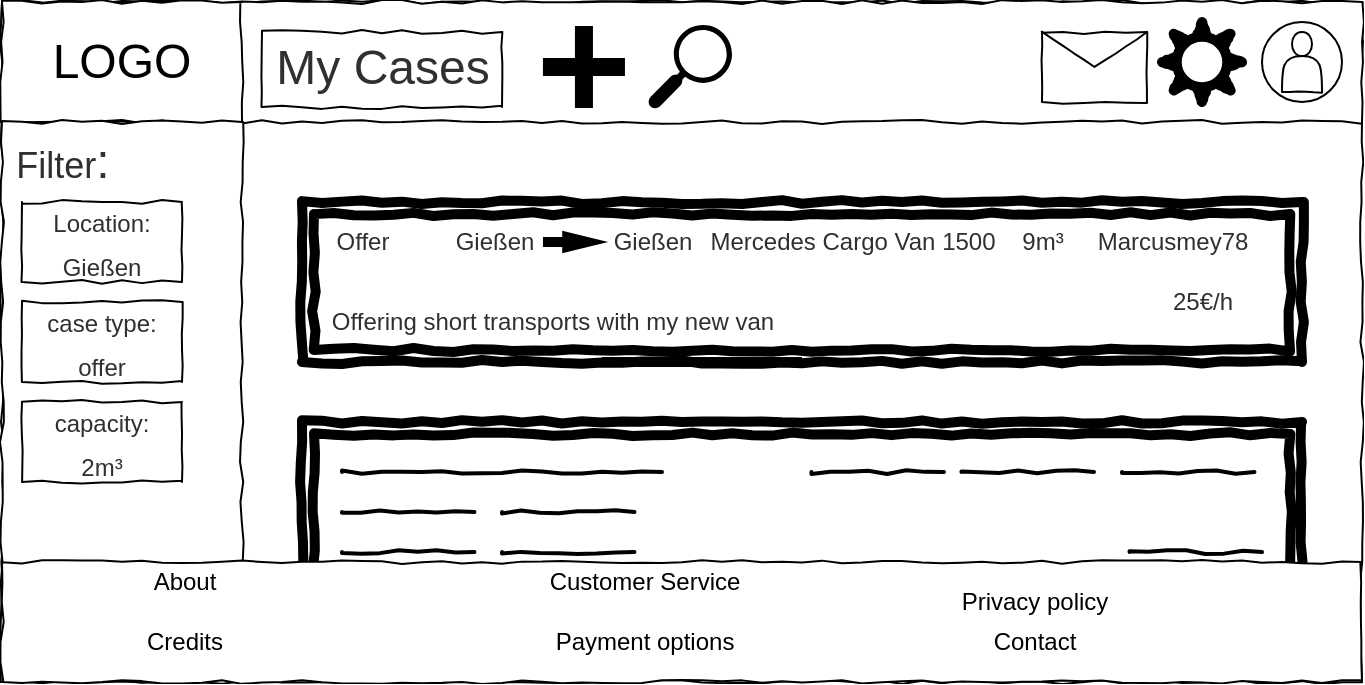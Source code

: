 <mxfile version="15.9.1" type="device"><diagram id="qDvhOiMLQDvqrx-M2qaT" name="Page-1"><mxGraphModel dx="1038" dy="495" grid="1" gridSize="10" guides="1" tooltips="1" connect="1" arrows="1" fold="1" page="1" pageScale="1" pageWidth="827" pageHeight="1169" math="0" shadow="0"><root><mxCell id="0"/><mxCell id="1" parent="0"/><mxCell id="5Obt_QfE2ZRN3Jh5w3WQ-1" value="" style="rounded=0;whiteSpace=wrap;html=1;comic=1;" parent="1" vertex="1"><mxGeometry x="70" y="40" width="680" height="340" as="geometry"/></mxCell><mxCell id="5Obt_QfE2ZRN3Jh5w3WQ-2" value="" style="rounded=0;whiteSpace=wrap;html=1;comic=1;" parent="1" vertex="1"><mxGeometry x="70" y="40" width="680" height="60" as="geometry"/></mxCell><mxCell id="5Obt_QfE2ZRN3Jh5w3WQ-3" value="&lt;font style=&quot;font-size: 24px&quot;&gt;LOGO&lt;/font&gt;" style="rounded=0;whiteSpace=wrap;html=1;comic=1;" parent="1" vertex="1"><mxGeometry x="70" y="40" width="120" height="60" as="geometry"/></mxCell><mxCell id="5Obt_QfE2ZRN3Jh5w3WQ-4" value="" style="rounded=0;whiteSpace=wrap;html=1;comic=1;fontSize=24;" parent="1" vertex="1"><mxGeometry x="70" y="100" width="120" height="280" as="geometry"/></mxCell><mxCell id="5Obt_QfE2ZRN3Jh5w3WQ-5" value="" style="ellipse;whiteSpace=wrap;html=1;aspect=fixed;comic=1;fontSize=24;" parent="1" vertex="1"><mxGeometry x="700" y="50" width="40" height="40" as="geometry"/></mxCell><mxCell id="5Obt_QfE2ZRN3Jh5w3WQ-9" value="" style="shape=actor;whiteSpace=wrap;html=1;comic=1;fontSize=24;fontColor=#FFFFFF;" parent="1" vertex="1"><mxGeometry x="710" y="55" width="20" height="30" as="geometry"/></mxCell><mxCell id="5Obt_QfE2ZRN3Jh5w3WQ-10" value="" style="shape=message;html=1;whiteSpace=wrap;html=1;outlineConnect=0;comic=1;fontSize=24;fontColor=#FFFFFF;" parent="1" vertex="1"><mxGeometry x="590" y="55" width="52.49" height="35" as="geometry"/></mxCell><mxCell id="5Obt_QfE2ZRN3Jh5w3WQ-11" value="" style="verticalLabelPosition=bottom;verticalAlign=top;html=1;shape=mxgraph.basic.sun;comic=1;fontSize=24;fontColor=#FFFFFF;strokeWidth=5;" parent="1" vertex="1"><mxGeometry x="650" y="50" width="40" height="40" as="geometry"/></mxCell><mxCell id="5Obt_QfE2ZRN3Jh5w3WQ-12" value="" style="shape=ext;double=1;rounded=0;whiteSpace=wrap;html=1;comic=1;fontSize=24;fontColor=#FFFFFF;strokeWidth=5;" parent="1" vertex="1"><mxGeometry x="220" y="140" width="500" height="80" as="geometry"/></mxCell><mxCell id="5Obt_QfE2ZRN3Jh5w3WQ-13" value="" style="shape=ext;double=1;rounded=0;whiteSpace=wrap;html=1;comic=1;fontSize=24;fontColor=#FFFFFF;strokeWidth=5;" parent="1" vertex="1"><mxGeometry x="220" y="250" width="500" height="80" as="geometry"/></mxCell><mxCell id="5Obt_QfE2ZRN3Jh5w3WQ-16" value="&lt;font style=&quot;font-size: 18px&quot;&gt;Filter&lt;/font&gt;:" style="text;html=1;resizable=0;autosize=1;align=center;verticalAlign=middle;points=[];fillColor=none;strokeColor=none;rounded=0;labelBackgroundColor=none;comic=1;fontSize=24;fontColor=#303030;" parent="1" vertex="1"><mxGeometry x="70" y="100" width="60" height="40" as="geometry"/></mxCell><mxCell id="5Obt_QfE2ZRN3Jh5w3WQ-17" value="&lt;div&gt;&lt;font style=&quot;font-size: 12px&quot;&gt;Location:&lt;/font&gt;&lt;/div&gt;&lt;div&gt;&lt;font style=&quot;font-size: 12px&quot;&gt;&lt;font style=&quot;font-size: 12px&quot;&gt;Gießen&lt;/font&gt;&lt;br&gt;&lt;/font&gt;&lt;/div&gt;" style="rounded=0;whiteSpace=wrap;html=1;labelBackgroundColor=none;comic=1;fontSize=18;fontColor=#303030;strokeWidth=1;" parent="1" vertex="1"><mxGeometry x="80" y="140" width="80" height="40" as="geometry"/></mxCell><mxCell id="5Obt_QfE2ZRN3Jh5w3WQ-18" value="&lt;font style=&quot;font-size: 12px&quot;&gt;case type:&lt;/font&gt; &lt;font style=&quot;font-size: 12px&quot;&gt;offer&lt;/font&gt;" style="rounded=0;whiteSpace=wrap;html=1;labelBackgroundColor=none;comic=1;fontSize=18;fontColor=#303030;strokeWidth=1;" parent="1" vertex="1"><mxGeometry x="80" y="190" width="80" height="40" as="geometry"/></mxCell><mxCell id="5Obt_QfE2ZRN3Jh5w3WQ-19" value="&lt;div&gt;&lt;font style=&quot;font-size: 12px&quot;&gt;capacity:&lt;/font&gt; &lt;br&gt;&lt;/div&gt;&lt;div&gt;&lt;font style=&quot;font-size: 12px&quot;&gt;2m³&lt;/font&gt;&lt;/div&gt;" style="rounded=0;whiteSpace=wrap;html=1;labelBackgroundColor=none;comic=1;fontSize=18;fontColor=#303030;strokeWidth=1;" parent="1" vertex="1"><mxGeometry x="80" y="240" width="80" height="40" as="geometry"/></mxCell><mxCell id="5Obt_QfE2ZRN3Jh5w3WQ-20" value="Offer" style="text;html=1;resizable=0;autosize=1;align=center;verticalAlign=middle;points=[];fillColor=none;strokeColor=none;rounded=0;labelBackgroundColor=none;comic=1;fontSize=12;fontColor=#303030;" parent="1" vertex="1"><mxGeometry x="230" y="150" width="40" height="20" as="geometry"/></mxCell><mxCell id="5Obt_QfE2ZRN3Jh5w3WQ-21" value="Marcusmey78" style="text;html=1;resizable=0;autosize=1;align=center;verticalAlign=middle;points=[];fillColor=none;strokeColor=none;rounded=0;labelBackgroundColor=none;comic=1;fontSize=12;fontColor=#303030;" parent="1" vertex="1"><mxGeometry x="610" y="150" width="90" height="20" as="geometry"/></mxCell><mxCell id="5Obt_QfE2ZRN3Jh5w3WQ-22" value="25€/h" style="text;html=1;resizable=0;autosize=1;align=center;verticalAlign=middle;points=[];fillColor=none;strokeColor=none;rounded=0;labelBackgroundColor=none;comic=1;fontSize=12;fontColor=#303030;" parent="1" vertex="1"><mxGeometry x="650" y="180" width="40" height="20" as="geometry"/></mxCell><mxCell id="5Obt_QfE2ZRN3Jh5w3WQ-23" value="9m³" style="text;html=1;resizable=0;autosize=1;align=center;verticalAlign=middle;points=[];fillColor=none;strokeColor=none;rounded=0;labelBackgroundColor=none;comic=1;fontSize=12;fontColor=#303030;" parent="1" vertex="1"><mxGeometry x="570" y="150" width="40" height="20" as="geometry"/></mxCell><mxCell id="5Obt_QfE2ZRN3Jh5w3WQ-24" value="Mercedes Cargo Van 1500" style="text;html=1;resizable=0;autosize=1;align=center;verticalAlign=middle;points=[];fillColor=none;strokeColor=none;rounded=0;labelBackgroundColor=none;comic=1;fontSize=12;fontColor=#303030;" parent="1" vertex="1"><mxGeometry x="420" y="150" width="150" height="20" as="geometry"/></mxCell><mxCell id="5Obt_QfE2ZRN3Jh5w3WQ-25" value="Gießen" style="text;html=1;resizable=0;autosize=1;align=center;verticalAlign=middle;points=[];fillColor=none;strokeColor=none;rounded=0;labelBackgroundColor=none;comic=1;fontSize=12;fontColor=#303030;" parent="1" vertex="1"><mxGeometry x="290.97" y="150" width="50" height="20" as="geometry"/></mxCell><mxCell id="5Obt_QfE2ZRN3Jh5w3WQ-26" value="Offering short transports with my new van" style="text;html=1;resizable=0;autosize=1;align=center;verticalAlign=middle;points=[];fillColor=none;strokeColor=none;rounded=0;labelBackgroundColor=none;comic=1;fontSize=12;fontColor=#303030;" parent="1" vertex="1"><mxGeometry x="230" y="190" width="230" height="20" as="geometry"/></mxCell><mxCell id="5Obt_QfE2ZRN3Jh5w3WQ-27" value="" style="rounded=0;whiteSpace=wrap;html=1;comic=1;fontSize=12;" parent="1" vertex="1"><mxGeometry x="70" y="320" width="680" height="60" as="geometry"/></mxCell><mxCell id="5Obt_QfE2ZRN3Jh5w3WQ-28" value="About" style="text;html=1;resizable=0;autosize=1;align=center;verticalAlign=middle;points=[];fillColor=none;strokeColor=none;rounded=0;comic=1;fontSize=12;" parent="1" vertex="1"><mxGeometry x="135.97" y="320" width="50" height="20" as="geometry"/></mxCell><mxCell id="5Obt_QfE2ZRN3Jh5w3WQ-29" value="Credits" style="text;html=1;resizable=0;autosize=1;align=center;verticalAlign=middle;points=[];fillColor=none;strokeColor=none;rounded=0;comic=1;fontSize=12;" parent="1" vertex="1"><mxGeometry x="135.97" y="350" width="50" height="20" as="geometry"/></mxCell><mxCell id="5Obt_QfE2ZRN3Jh5w3WQ-30" value="Customer Service" style="text;html=1;resizable=0;autosize=1;align=center;verticalAlign=middle;points=[];fillColor=none;strokeColor=none;rounded=0;comic=1;fontSize=12;" parent="1" vertex="1"><mxGeometry x="335.97" y="320" width="110" height="20" as="geometry"/></mxCell><mxCell id="5Obt_QfE2ZRN3Jh5w3WQ-31" value="Payment options" style="text;html=1;resizable=0;autosize=1;align=center;verticalAlign=middle;points=[];fillColor=none;strokeColor=none;rounded=0;comic=1;fontSize=12;" parent="1" vertex="1"><mxGeometry x="340.97" y="350" width="100" height="20" as="geometry"/></mxCell><mxCell id="5Obt_QfE2ZRN3Jh5w3WQ-32" value="Privacy policy" style="text;html=1;resizable=0;autosize=1;align=center;verticalAlign=middle;points=[];fillColor=none;strokeColor=none;rounded=0;comic=1;fontSize=12;" parent="1" vertex="1"><mxGeometry x="540.97" y="330" width="90" height="20" as="geometry"/></mxCell><mxCell id="5Obt_QfE2ZRN3Jh5w3WQ-33" value="Contact" style="text;html=1;resizable=0;autosize=1;align=center;verticalAlign=middle;points=[];fillColor=none;strokeColor=none;rounded=0;comic=1;fontSize=12;" parent="1" vertex="1"><mxGeometry x="555.97" y="350" width="60" height="20" as="geometry"/></mxCell><mxCell id="5Obt_QfE2ZRN3Jh5w3WQ-38" value="" style="line;strokeWidth=2;html=1;labelBackgroundColor=none;comic=1;fontSize=12;fontColor=#303030;" parent="1" vertex="1"><mxGeometry x="240" y="270" width="160" height="10" as="geometry"/></mxCell><mxCell id="5Obt_QfE2ZRN3Jh5w3WQ-39" value="" style="line;strokeWidth=2;html=1;labelBackgroundColor=none;comic=1;fontSize=12;fontColor=#303030;" parent="1" vertex="1"><mxGeometry x="630" y="270" width="66.24" height="10" as="geometry"/></mxCell><mxCell id="5Obt_QfE2ZRN3Jh5w3WQ-40" value="" style="line;strokeWidth=2;html=1;labelBackgroundColor=none;comic=1;fontSize=12;fontColor=#303030;" parent="1" vertex="1"><mxGeometry x="549.73" y="270" width="66.24" height="10" as="geometry"/></mxCell><mxCell id="5Obt_QfE2ZRN3Jh5w3WQ-41" value="" style="line;strokeWidth=2;html=1;labelBackgroundColor=none;comic=1;fontSize=12;fontColor=#303030;" parent="1" vertex="1"><mxGeometry x="474.73" y="270" width="66.24" height="10" as="geometry"/></mxCell><mxCell id="5Obt_QfE2ZRN3Jh5w3WQ-42" value="" style="line;strokeWidth=2;html=1;labelBackgroundColor=none;comic=1;fontSize=12;fontColor=#303030;" parent="1" vertex="1"><mxGeometry x="240" y="310" width="66.24" height="10" as="geometry"/></mxCell><mxCell id="5Obt_QfE2ZRN3Jh5w3WQ-43" value="" style="line;strokeWidth=2;html=1;labelBackgroundColor=none;comic=1;fontSize=12;fontColor=#303030;" parent="1" vertex="1"><mxGeometry x="633.76" y="310" width="66.24" height="10" as="geometry"/></mxCell><mxCell id="5Obt_QfE2ZRN3Jh5w3WQ-44" value="" style="line;strokeWidth=2;html=1;labelBackgroundColor=none;comic=1;fontSize=12;fontColor=#303030;" parent="1" vertex="1"><mxGeometry x="240" y="290" width="66.24" height="10" as="geometry"/></mxCell><mxCell id="5Obt_QfE2ZRN3Jh5w3WQ-45" value="" style="line;strokeWidth=2;html=1;labelBackgroundColor=none;comic=1;fontSize=12;fontColor=#303030;" parent="1" vertex="1"><mxGeometry x="320" y="290" width="66.24" height="10" as="geometry"/></mxCell><mxCell id="5Obt_QfE2ZRN3Jh5w3WQ-46" value="" style="line;strokeWidth=2;html=1;labelBackgroundColor=none;comic=1;fontSize=12;fontColor=#303030;" parent="1" vertex="1"><mxGeometry x="320" y="310" width="66.24" height="10" as="geometry"/></mxCell><mxCell id="5Obt_QfE2ZRN3Jh5w3WQ-49" value="" style="rounded=0;whiteSpace=wrap;html=1;labelBackgroundColor=none;comic=1;fontSize=24;fontColor=#303030;strokeWidth=1;" parent="1" vertex="1"><mxGeometry x="200" y="55" width="120" height="37.5" as="geometry"/></mxCell><mxCell id="5Obt_QfE2ZRN3Jh5w3WQ-47" value="&lt;font style=&quot;font-size: 24px&quot;&gt;My Cases&lt;/font&gt;" style="text;html=1;resizable=0;autosize=1;align=center;verticalAlign=middle;points=[];fillColor=none;strokeColor=none;rounded=0;labelBackgroundColor=none;comic=1;fontSize=12;fontColor=#303030;" parent="1" vertex="1"><mxGeometry x="200" y="62.5" width="120" height="20" as="geometry"/></mxCell><mxCell id="a8R-O9FTi2h1cGQt_QNz-1" value="" style="shape=cross;whiteSpace=wrap;html=1;fillColor=#000000;" parent="1" vertex="1"><mxGeometry x="340.97" y="52.5" width="40" height="40" as="geometry"/></mxCell><mxCell id="a8R-O9FTi2h1cGQt_QNz-3" value="" style="html=1;shadow=0;dashed=0;align=center;verticalAlign=middle;shape=mxgraph.arrows2.arrow;dy=0.61;dx=20.36;notch=0;fillColor=#000000;" parent="1" vertex="1"><mxGeometry x="340.97" y="155" width="30" height="10" as="geometry"/></mxCell><mxCell id="a8R-O9FTi2h1cGQt_QNz-5" value="Gießen" style="text;html=1;resizable=0;autosize=1;align=center;verticalAlign=middle;points=[];fillColor=none;strokeColor=none;rounded=0;labelBackgroundColor=none;comic=1;fontSize=12;fontColor=#303030;" parent="1" vertex="1"><mxGeometry x="370" y="150" width="50" height="20" as="geometry"/></mxCell><mxCell id="VNW1o7n6_AVqsSRczX5b-3" value="" style="shape=link;html=1;rounded=0;" parent="1" edge="1"><mxGeometry width="100" relative="1" as="geometry"><mxPoint x="370" y="220" as="sourcePoint"/><mxPoint x="470" y="220" as="targetPoint"/></mxGeometry></mxCell><mxCell id="VNW1o7n6_AVqsSRczX5b-8" value="" style="sketch=0;pointerEvents=1;shadow=0;dashed=0;html=1;strokeColor=none;fillColor=#000000;labelPosition=center;verticalLabelPosition=bottom;verticalAlign=top;outlineConnect=0;align=center;shape=mxgraph.office.concepts.search;portConstraintRotation=0;comic=0;" parent="1" vertex="1"><mxGeometry x="393" y="51.5" width="42" height="42" as="geometry"/></mxCell><mxCell id="1KkzqAdSXnl_6ZwkiVPe-1" value="" style="shape=image;html=1;verticalAlign=top;verticalLabelPosition=bottom;labelBackgroundColor=#ffffff;imageAspect=0;aspect=fixed;image=https://cdn4.iconfinder.com/data/icons/essential-app-2/16/notification-bell-ring-alarm-128.png;comic=0;fillColor=#000000;" vertex="1" parent="1"><mxGeometry x="540.97" y="51.5" width="40" height="40" as="geometry"/></mxCell></root></mxGraphModel></diagram></mxfile>